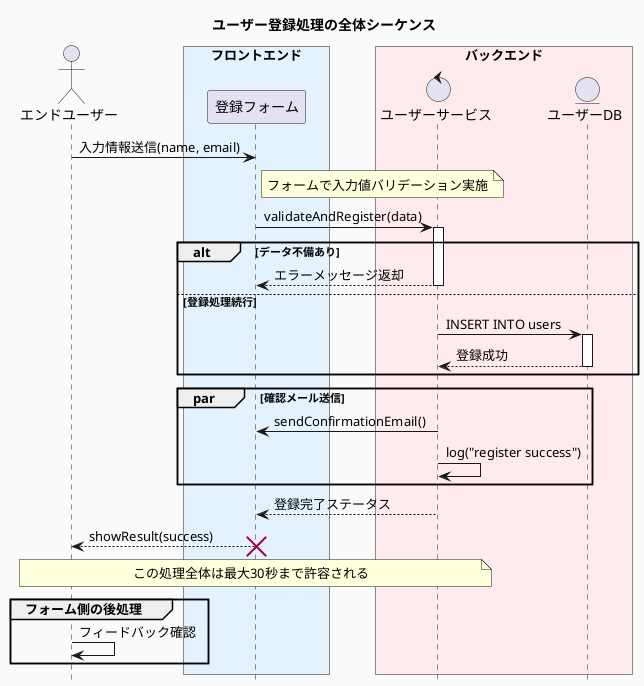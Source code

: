 @startuml sample
title ユーザー登録処理の全体シーケンス

actor "エンドユーザー" as User
box "フロントエンド" #E3F2FD
  participant "登録フォーム" as Form
end box
box "バックエンド" #FFEBEE
  control "ユーザーサービス" as UserService
  entity "ユーザーDB" as UserDB
end box

' autonumber 1.0 1.0 increment 0.1

User -> Form : 入力情報送信(name, email)
note right of Form
  フォームで入力値バリデーション実施
end note

Form -> UserService : validateAndRegister(data)
activate UserService

alt データ不備あり
  UserService --> Form : エラーメッセージ返却
  deactivate UserService
else 登録処理続行
  UserService -> UserDB : INSERT INTO users
  activate UserDB
  UserDB --> UserService : 登録成功
  deactivate UserDB
end

' ✅ 修正された par ブロック
par 確認メール送信
  UserService -> Form : sendConfirmationEmail()
' and ログ記録
  UserService -> UserService : log("register success")
end

UserService --> Form : 登録完了ステータス
deactivate UserService

Form --> User : showResult(success)
destroy Form

note over User, UserService
  この処理全体は最大30秒まで許容される
end note

group フォーム側の後処理
  User -> User : フィードバック確認
end group

hide footbox
skinparam backgroundColor #FAFAFA
skinparam defaultFontName "Meiryo"
skinparam sequenceArrowColor Navy
skinparam participantPadding 20
skinparam shadowing false
@enduml
